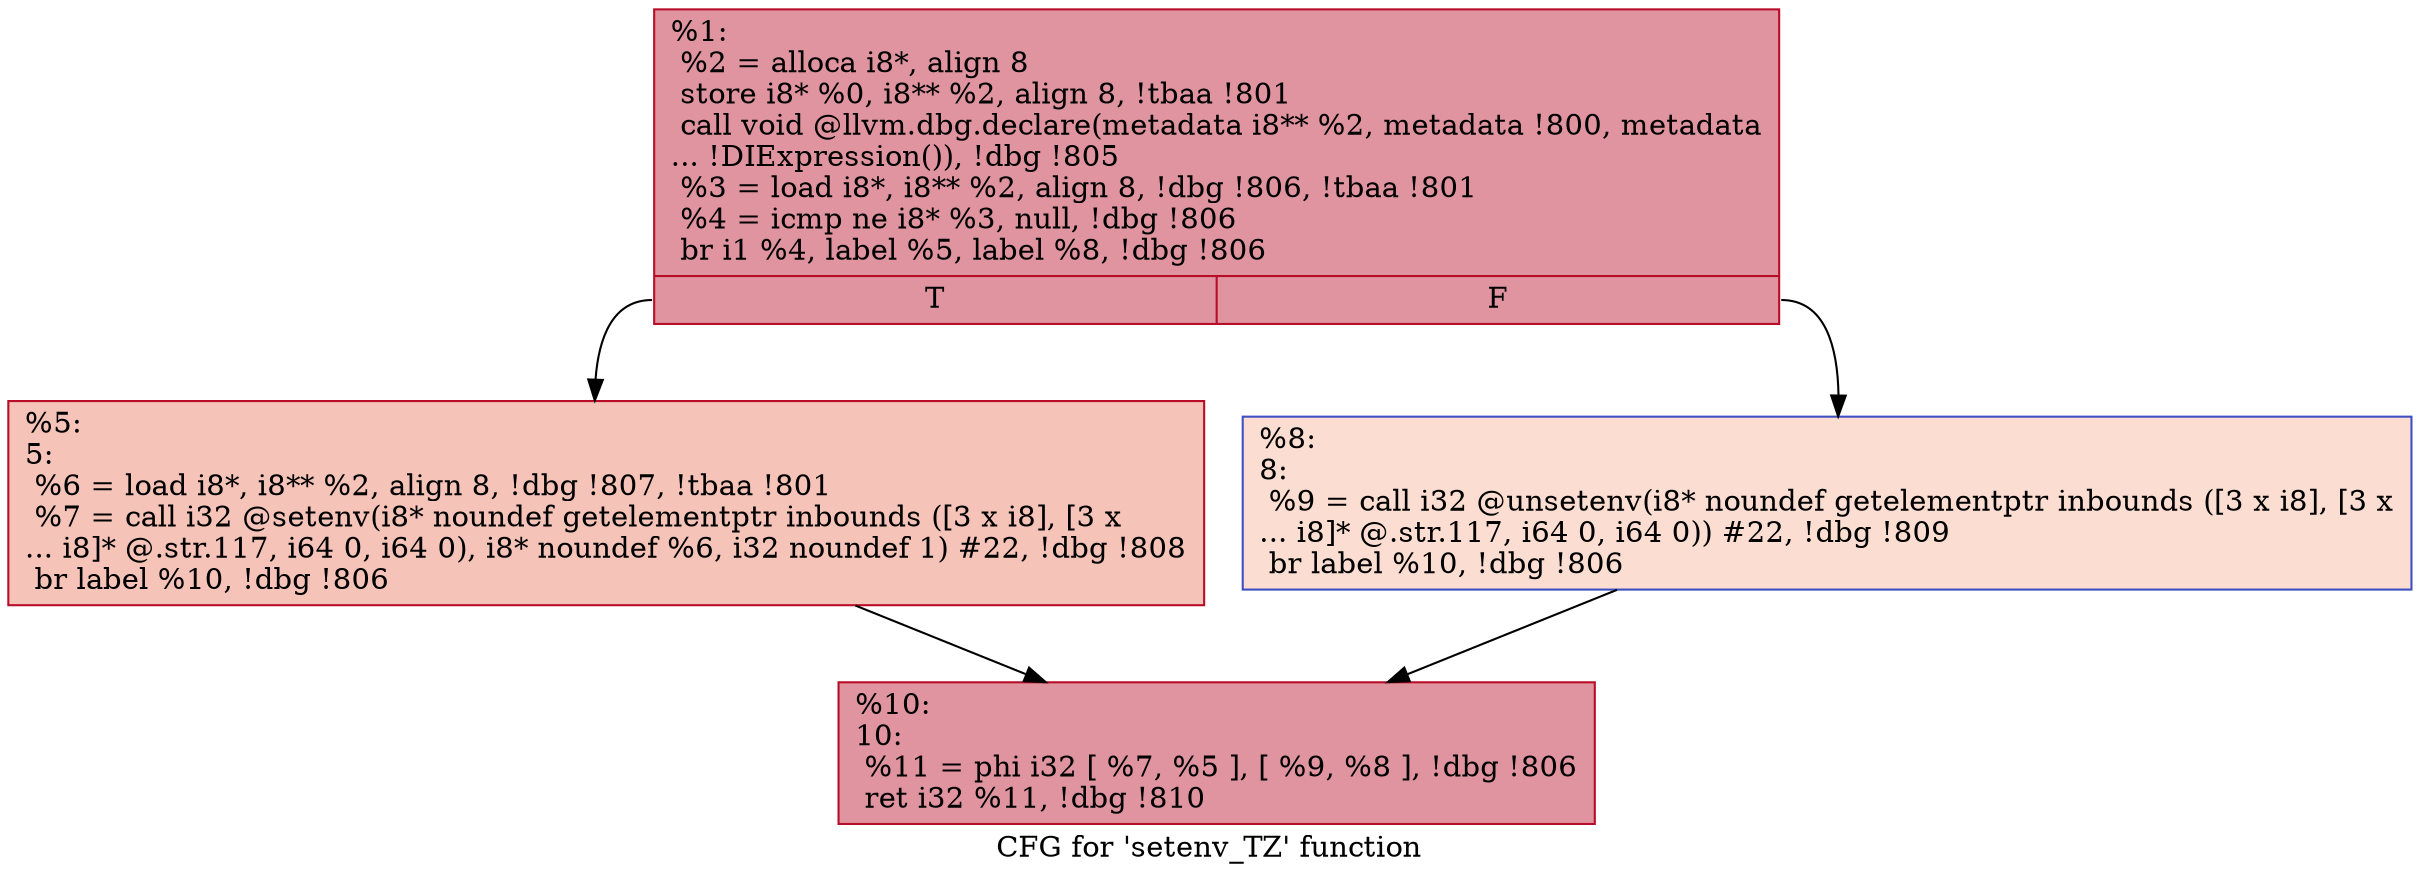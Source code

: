 digraph "CFG for 'setenv_TZ' function" {
	label="CFG for 'setenv_TZ' function";

	Node0x2703410 [shape=record,color="#b70d28ff", style=filled, fillcolor="#b70d2870",label="{%1:\l  %2 = alloca i8*, align 8\l  store i8* %0, i8** %2, align 8, !tbaa !801\l  call void @llvm.dbg.declare(metadata i8** %2, metadata !800, metadata\l... !DIExpression()), !dbg !805\l  %3 = load i8*, i8** %2, align 8, !dbg !806, !tbaa !801\l  %4 = icmp ne i8* %3, null, !dbg !806\l  br i1 %4, label %5, label %8, !dbg !806\l|{<s0>T|<s1>F}}"];
	Node0x2703410:s0 -> Node0x2703490;
	Node0x2703410:s1 -> Node0x27034e0;
	Node0x2703490 [shape=record,color="#b70d28ff", style=filled, fillcolor="#e8765c70",label="{%5:\l5:                                                \l  %6 = load i8*, i8** %2, align 8, !dbg !807, !tbaa !801\l  %7 = call i32 @setenv(i8* noundef getelementptr inbounds ([3 x i8], [3 x\l... i8]* @.str.117, i64 0, i64 0), i8* noundef %6, i32 noundef 1) #22, !dbg !808\l  br label %10, !dbg !806\l}"];
	Node0x2703490 -> Node0x2703530;
	Node0x27034e0 [shape=record,color="#3d50c3ff", style=filled, fillcolor="#f7b39670",label="{%8:\l8:                                                \l  %9 = call i32 @unsetenv(i8* noundef getelementptr inbounds ([3 x i8], [3 x\l... i8]* @.str.117, i64 0, i64 0)) #22, !dbg !809\l  br label %10, !dbg !806\l}"];
	Node0x27034e0 -> Node0x2703530;
	Node0x2703530 [shape=record,color="#b70d28ff", style=filled, fillcolor="#b70d2870",label="{%10:\l10:                                               \l  %11 = phi i32 [ %7, %5 ], [ %9, %8 ], !dbg !806\l  ret i32 %11, !dbg !810\l}"];
}
